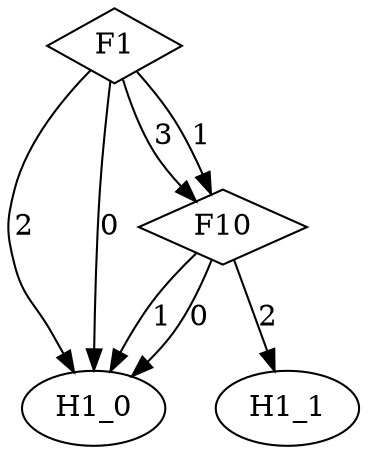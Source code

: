 digraph {
node [label=H1_1,style=""] H1_1
node [label=H1_0,style=""] H1_0
node [label=H1_0,style=""] H1_0
node [label=H1_0,style=""] H1_0
node [label=H1_0,style=""] H1_0
node [label=F10,shape="diamond",style=""] 1
node [label=F1,shape="diamond",style=""] 0

1 -> H1_1 [label="2"]
1 -> H1_0 [label="1"]
1 -> H1_0 [label="0"]
0 -> 1 [label="3"]
0 -> H1_0 [label="2"]
0 -> 1 [label="1"]
0 -> H1_0 [label="0"]
}